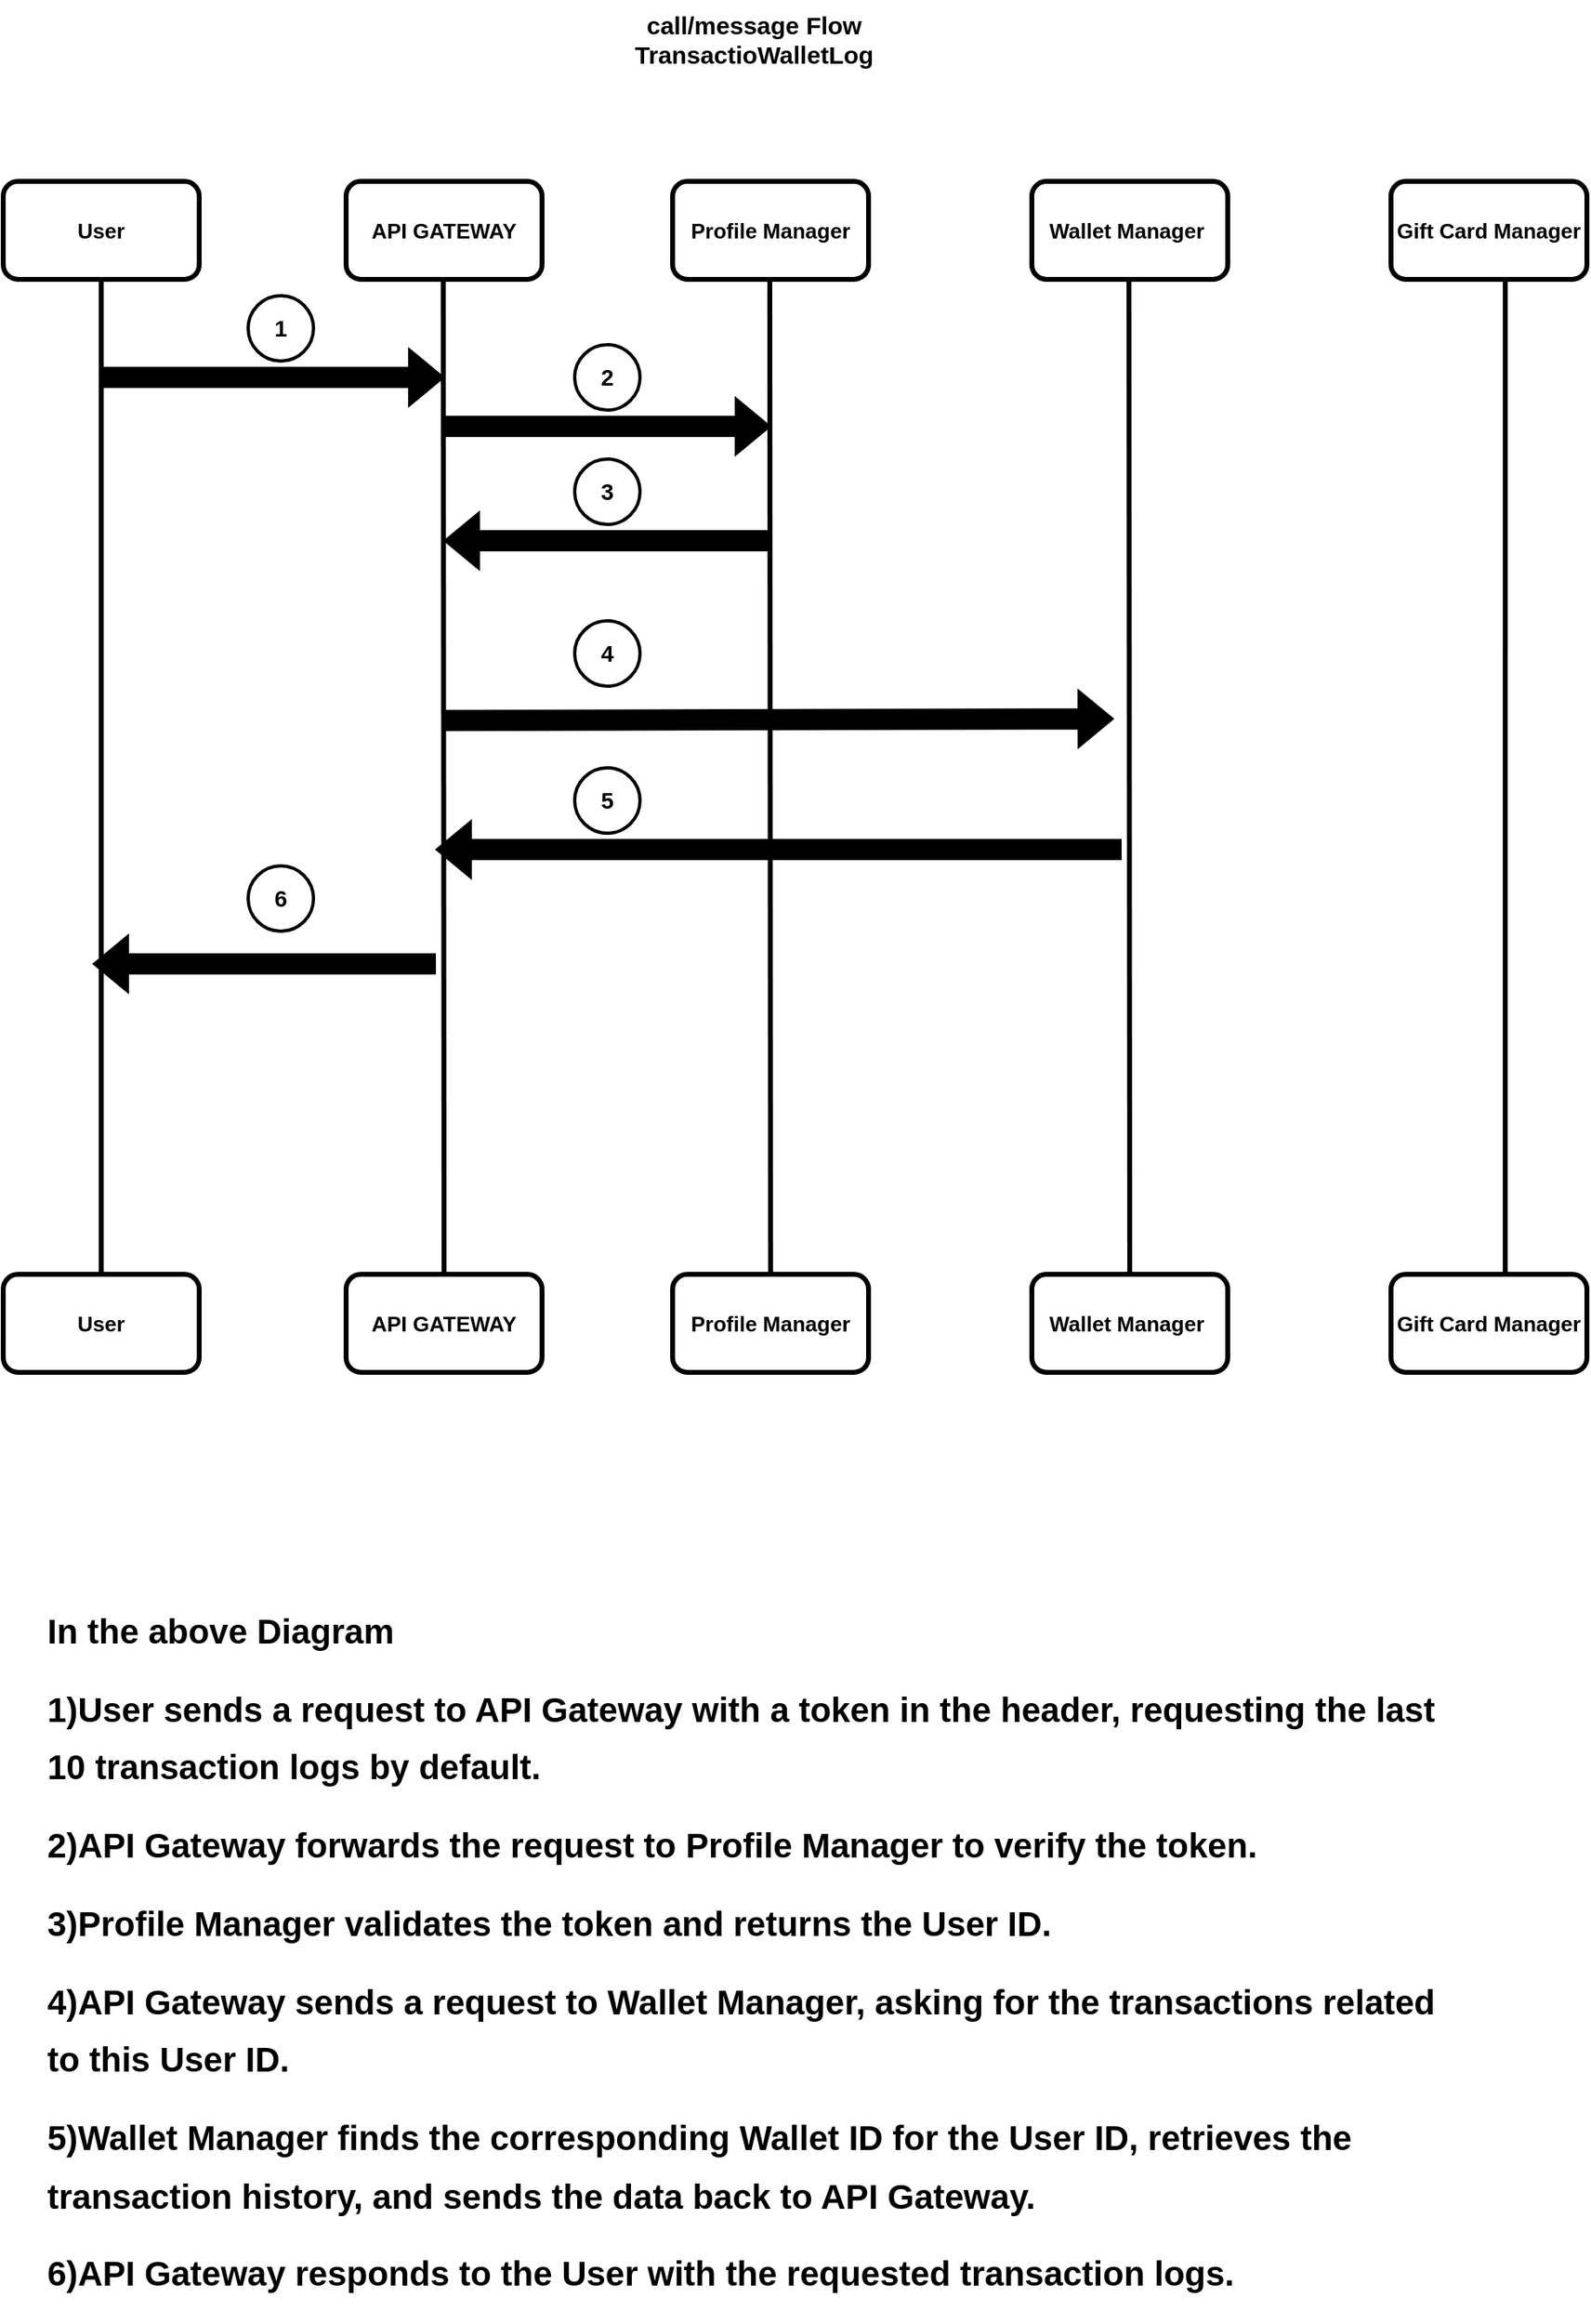 <mxfile>
    <diagram id="ChXilcV_p1pYTyLqrAH8" name="Page-1">
        <mxGraphModel dx="1355" dy="-1405" grid="1" gridSize="10" guides="1" tooltips="1" connect="1" arrows="1" fold="1" page="1" pageScale="1" pageWidth="850" pageHeight="1100" math="0" shadow="0">
            <root>
                <mxCell id="0"/>
                <mxCell id="1" parent="0"/>
                <mxCell id="2" value="" style="endArrow=none;html=1;rounded=0;strokeColor=default;strokeWidth=3;" edge="1" parent="1" source="25">
                    <mxGeometry width="50" height="50" relative="1" as="geometry">
                        <mxPoint x="460" y="2541" as="sourcePoint"/>
                        <mxPoint x="510" y="2491" as="targetPoint"/>
                    </mxGeometry>
                </mxCell>
                <mxCell id="3" value="" style="endArrow=none;html=1;rounded=0;strokeColor=default;strokeWidth=3;" edge="1" parent="1" source="26">
                    <mxGeometry width="50" height="50" relative="1" as="geometry">
                        <mxPoint x="719.5" y="3181" as="sourcePoint"/>
                        <mxPoint x="719.5" y="2491" as="targetPoint"/>
                    </mxGeometry>
                </mxCell>
                <mxCell id="4" value="" style="endArrow=none;html=1;rounded=0;strokeColor=default;strokeWidth=3;exitX=0.583;exitY=0.167;exitDx=0;exitDy=0;exitPerimeter=0;" edge="1" parent="1" source="29">
                    <mxGeometry width="50" height="50" relative="1" as="geometry">
                        <mxPoint x="1370" y="3181" as="sourcePoint"/>
                        <mxPoint x="1370" y="2491" as="targetPoint"/>
                    </mxGeometry>
                </mxCell>
                <mxCell id="5" value="" style="endArrow=none;html=1;rounded=0;strokeColor=default;strokeWidth=3;" edge="1" parent="1" source="28">
                    <mxGeometry width="50" height="50" relative="1" as="geometry">
                        <mxPoint x="1139.5" y="3181" as="sourcePoint"/>
                        <mxPoint x="1139.5" y="2491" as="targetPoint"/>
                    </mxGeometry>
                </mxCell>
                <mxCell id="6" value="" style="endArrow=none;html=1;rounded=0;strokeColor=default;strokeWidth=3;" edge="1" parent="1" source="27">
                    <mxGeometry width="50" height="50" relative="1" as="geometry">
                        <mxPoint x="919.5" y="3181" as="sourcePoint"/>
                        <mxPoint x="919.5" y="2491" as="targetPoint"/>
                    </mxGeometry>
                </mxCell>
                <mxCell id="7" value="User" style="rounded=1;whiteSpace=wrap;html=1;fontSize=13;fontStyle=1;strokeWidth=3;" vertex="1" parent="1">
                    <mxGeometry x="450" y="2431" width="120" height="60" as="geometry"/>
                </mxCell>
                <mxCell id="8" value="API GATEWAY" style="rounded=1;whiteSpace=wrap;html=1;fontSize=13;fontStyle=1;strokeWidth=3;" vertex="1" parent="1">
                    <mxGeometry x="660" y="2431" width="120" height="60" as="geometry"/>
                </mxCell>
                <mxCell id="9" value="Wallet Manager&amp;nbsp;" style="rounded=1;whiteSpace=wrap;html=1;fontSize=13;fontStyle=1;strokeWidth=3;" vertex="1" parent="1">
                    <mxGeometry x="1080" y="2431" width="120" height="60" as="geometry"/>
                </mxCell>
                <mxCell id="10" value="Gift Card Manager" style="rounded=1;whiteSpace=wrap;html=1;fontSize=13;fontStyle=1;strokeWidth=3;" vertex="1" parent="1">
                    <mxGeometry x="1300" y="2431" width="120" height="60" as="geometry"/>
                </mxCell>
                <mxCell id="11" value="Profile Manager" style="rounded=1;whiteSpace=wrap;html=1;fontSize=13;fontStyle=1;strokeWidth=3;" vertex="1" parent="1">
                    <mxGeometry x="860" y="2431" width="120" height="60" as="geometry"/>
                </mxCell>
                <mxCell id="12" value="" style="shape=flexArrow;endArrow=classic;html=1;rounded=0;strokeWidth=2;fillColor=#000000;" edge="1" parent="1">
                    <mxGeometry width="50" height="50" relative="1" as="geometry">
                        <mxPoint x="510" y="2551" as="sourcePoint"/>
                        <mxPoint x="720" y="2551" as="targetPoint"/>
                    </mxGeometry>
                </mxCell>
                <mxCell id="13" value="" style="shape=flexArrow;endArrow=classic;html=1;rounded=0;strokeWidth=2;fillColor=#000000;" edge="1" parent="1">
                    <mxGeometry width="50" height="50" relative="1" as="geometry">
                        <mxPoint x="720" y="2581" as="sourcePoint"/>
                        <mxPoint x="920" y="2581" as="targetPoint"/>
                    </mxGeometry>
                </mxCell>
                <mxCell id="14" value="" style="shape=flexArrow;endArrow=classic;html=1;rounded=0;strokeWidth=2;fillColor=#000000;" edge="1" parent="1">
                    <mxGeometry width="50" height="50" relative="1" as="geometry">
                        <mxPoint x="920" y="2651" as="sourcePoint"/>
                        <mxPoint x="720" y="2651" as="targetPoint"/>
                    </mxGeometry>
                </mxCell>
                <mxCell id="15" value="" style="shape=flexArrow;endArrow=classic;html=1;rounded=0;strokeWidth=2;fillColor=#000000;" edge="1" parent="1">
                    <mxGeometry width="50" height="50" relative="1" as="geometry">
                        <mxPoint x="715" y="2910" as="sourcePoint"/>
                        <mxPoint x="505" y="2910" as="targetPoint"/>
                    </mxGeometry>
                </mxCell>
                <mxCell id="16" value="&lt;b&gt;&lt;font style=&quot;font-size: 14px;&quot;&gt;1&lt;/font&gt;&lt;/b&gt;" style="ellipse;whiteSpace=wrap;html=1;aspect=fixed;fillColor=none;strokeWidth=2;" vertex="1" parent="1">
                    <mxGeometry x="600" y="2501" width="40" height="40" as="geometry"/>
                </mxCell>
                <mxCell id="17" value="&lt;b&gt;&lt;font style=&quot;font-size: 14px;&quot;&gt;4&lt;/font&gt;&lt;/b&gt;" style="ellipse;whiteSpace=wrap;html=1;aspect=fixed;fillColor=none;strokeWidth=2;" vertex="1" parent="1">
                    <mxGeometry x="800" y="2700" width="40" height="40" as="geometry"/>
                </mxCell>
                <mxCell id="18" value="&lt;b&gt;&lt;font style=&quot;font-size: 14px;&quot;&gt;3&lt;/font&gt;&lt;/b&gt;" style="ellipse;whiteSpace=wrap;html=1;aspect=fixed;fillColor=none;strokeWidth=2;" vertex="1" parent="1">
                    <mxGeometry x="800" y="2601" width="40" height="40" as="geometry"/>
                </mxCell>
                <mxCell id="19" value="&lt;b&gt;&lt;font style=&quot;font-size: 14px;&quot;&gt;2&lt;/font&gt;&lt;/b&gt;" style="ellipse;whiteSpace=wrap;html=1;aspect=fixed;fillColor=none;strokeWidth=2;" vertex="1" parent="1">
                    <mxGeometry x="800" y="2531" width="40" height="40" as="geometry"/>
                </mxCell>
                <mxCell id="20" value="" style="shape=flexArrow;endArrow=classic;html=1;rounded=0;strokeWidth=2;fillColor=#000000;" edge="1" parent="1">
                    <mxGeometry width="50" height="50" relative="1" as="geometry">
                        <mxPoint x="720" y="2761" as="sourcePoint"/>
                        <mxPoint x="1130" y="2760" as="targetPoint"/>
                    </mxGeometry>
                </mxCell>
                <mxCell id="21" value="" style="shape=flexArrow;endArrow=classic;html=1;rounded=0;strokeWidth=2;fillColor=#000000;" edge="1" parent="1">
                    <mxGeometry width="50" height="50" relative="1" as="geometry">
                        <mxPoint x="1135" y="2840" as="sourcePoint"/>
                        <mxPoint x="715" y="2840" as="targetPoint"/>
                    </mxGeometry>
                </mxCell>
                <mxCell id="22" value="&lt;b&gt;&lt;font style=&quot;font-size: 14px;&quot;&gt;5&lt;/font&gt;&lt;/b&gt;" style="ellipse;whiteSpace=wrap;html=1;aspect=fixed;fillColor=none;strokeWidth=2;" vertex="1" parent="1">
                    <mxGeometry x="800" y="2790" width="40" height="40" as="geometry"/>
                </mxCell>
                <mxCell id="23" value="&lt;b&gt;&lt;font style=&quot;font-size: 14px;&quot;&gt;6&lt;/font&gt;&lt;/b&gt;" style="ellipse;whiteSpace=wrap;html=1;aspect=fixed;fillColor=none;strokeWidth=2;" vertex="1" parent="1">
                    <mxGeometry x="600" y="2850" width="40" height="40" as="geometry"/>
                </mxCell>
                <mxCell id="24" value="" style="group" vertex="1" connectable="0" parent="1">
                    <mxGeometry x="450" y="3100" width="970" height="60" as="geometry"/>
                </mxCell>
                <mxCell id="25" value="User" style="rounded=1;whiteSpace=wrap;html=1;fontSize=13;fontStyle=1;strokeWidth=3;" vertex="1" parent="24">
                    <mxGeometry width="120" height="60" as="geometry"/>
                </mxCell>
                <mxCell id="26" value="API GATEWAY" style="rounded=1;whiteSpace=wrap;html=1;fontSize=13;fontStyle=1;strokeWidth=3;" vertex="1" parent="24">
                    <mxGeometry x="210" width="120" height="60" as="geometry"/>
                </mxCell>
                <mxCell id="27" value="Profile Manager" style="rounded=1;whiteSpace=wrap;html=1;fontSize=13;fontStyle=1;strokeWidth=3;" vertex="1" parent="24">
                    <mxGeometry x="410" width="120" height="60" as="geometry"/>
                </mxCell>
                <mxCell id="28" value="Wallet Manager&amp;nbsp;" style="rounded=1;whiteSpace=wrap;html=1;fontSize=13;fontStyle=1;strokeWidth=3;" vertex="1" parent="24">
                    <mxGeometry x="630" width="120" height="60" as="geometry"/>
                </mxCell>
                <mxCell id="29" value="Gift Card Manager" style="rounded=1;whiteSpace=wrap;html=1;fontSize=13;fontStyle=1;strokeWidth=3;" vertex="1" parent="24">
                    <mxGeometry x="850" width="120" height="60" as="geometry"/>
                </mxCell>
                <mxCell id="30" value="&lt;div style=&quot;line-height: 170%;&quot;&gt;&lt;p data-end=&quot;60&quot; data-start=&quot;34&quot;&gt;&lt;strong data-end=&quot;58&quot; data-start=&quot;34&quot;&gt;&lt;font style=&quot;font-size: 21px; line-height: 170%;&quot;&gt;In the above Diagram&lt;/font&gt;&lt;/strong&gt;&lt;/p&gt;&lt;p data-end=&quot;60&quot; data-start=&quot;34&quot;&gt;&lt;strong data-end=&quot;58&quot; data-start=&quot;34&quot;&gt;&lt;font style=&quot;font-size: 21px; line-height: 170%;&quot;&gt;1)&lt;/font&gt;&lt;/strong&gt;&lt;b style=&quot;background-color: transparent; color: light-dark(rgb(0, 0, 0), rgb(255, 255, 255));&quot;&gt;&lt;font style=&quot;font-size: 21px; line-height: 170%;&quot;&gt;User sends a request to API Gateway with a token in the header, requesting the last 10 transaction logs by default.&lt;/font&gt;&lt;/b&gt;&lt;/p&gt;&lt;p data-end=&quot;60&quot; data-start=&quot;34&quot;&gt;&lt;b style=&quot;background-color: transparent; color: light-dark(rgb(0, 0, 0), rgb(255, 255, 255));&quot;&gt;&lt;font style=&quot;font-size: 21px; line-height: 170%;&quot;&gt;2)&lt;/font&gt;&lt;/b&gt;&lt;b style=&quot;background-color: transparent; color: light-dark(rgb(0, 0, 0), rgb(255, 255, 255));&quot;&gt;&lt;font style=&quot;font-size: 21px; line-height: 170%;&quot;&gt;API Gateway forwards the request to Profile Manager to verify the token.&lt;/font&gt;&lt;/b&gt;&lt;/p&gt;&lt;p data-end=&quot;60&quot; data-start=&quot;34&quot;&gt;&lt;b style=&quot;background-color: transparent; color: light-dark(rgb(0, 0, 0), rgb(255, 255, 255));&quot;&gt;&lt;font style=&quot;font-size: 21px; line-height: 170%;&quot;&gt;3)&lt;/font&gt;&lt;/b&gt;&lt;b style=&quot;background-color: transparent; color: light-dark(rgb(0, 0, 0), rgb(255, 255, 255));&quot;&gt;&lt;font style=&quot;font-size: 21px; line-height: 170%;&quot;&gt;Profile Manager validates the token and returns the User ID.&lt;/font&gt;&lt;/b&gt;&lt;/p&gt;&lt;p data-end=&quot;60&quot; data-start=&quot;34&quot;&gt;&lt;b style=&quot;background-color: transparent; color: light-dark(rgb(0, 0, 0), rgb(255, 255, 255));&quot;&gt;&lt;font style=&quot;font-size: 21px; line-height: 170%;&quot;&gt;4)&lt;/font&gt;&lt;/b&gt;&lt;b style=&quot;background-color: transparent; color: light-dark(rgb(0, 0, 0), rgb(255, 255, 255));&quot;&gt;&lt;font style=&quot;font-size: 21px; line-height: 170%;&quot;&gt;API Gateway sends a request to Wallet Manager, asking for the transactions related to this User ID.&lt;/font&gt;&lt;/b&gt;&lt;/p&gt;&lt;p data-end=&quot;60&quot; data-start=&quot;34&quot;&gt;&lt;b style=&quot;background-color: transparent; color: light-dark(rgb(0, 0, 0), rgb(255, 255, 255));&quot;&gt;&lt;font style=&quot;font-size: 21px; line-height: 170%;&quot;&gt;5)&lt;/font&gt;&lt;/b&gt;&lt;b style=&quot;background-color: transparent; color: light-dark(rgb(0, 0, 0), rgb(255, 255, 255));&quot;&gt;&lt;font style=&quot;font-size: 21px; line-height: 170%;&quot;&gt;Wallet Manager finds the corresponding Wallet ID for the User ID, retrieves the transaction history, and sends the data back to API Gateway.&lt;/font&gt;&lt;/b&gt;&lt;/p&gt;&lt;p data-end=&quot;60&quot; data-start=&quot;34&quot;&gt;&lt;b style=&quot;background-color: transparent; color: light-dark(rgb(0, 0, 0), rgb(255, 255, 255));&quot;&gt;&lt;font style=&quot;font-size: 21px; line-height: 170%;&quot;&gt;6)&lt;/font&gt;&lt;/b&gt;&lt;b style=&quot;background-color: transparent; color: light-dark(rgb(0, 0, 0), rgb(255, 255, 255));&quot;&gt;&lt;font style=&quot;font-size: 21px; line-height: 170%;&quot;&gt;API Gateway responds to the User with the requested transaction logs.&lt;/font&gt;&lt;/b&gt;&lt;/p&gt;&lt;/div&gt;" style="text;html=1;align=left;verticalAlign=middle;whiteSpace=wrap;rounded=0;" vertex="1" parent="1">
                    <mxGeometry x="475" y="3500" width="865" height="30" as="geometry"/>
                </mxCell>
                <mxCell id="31" value="&lt;b&gt;&lt;font style=&quot;font-size: 15px;&quot;&gt;call/message Flow&lt;/font&gt;&lt;/b&gt;&lt;div&gt;&lt;span style=&quot;font-size: 15px;&quot;&gt;&lt;b&gt;TransactioWalletLog&lt;/b&gt;&lt;/span&gt;&lt;/div&gt;" style="text;html=1;whiteSpace=wrap;overflow=hidden;rounded=0;align=center;" vertex="1" parent="1">
                    <mxGeometry x="815" y="2320" width="190" height="50" as="geometry"/>
                </mxCell>
            </root>
        </mxGraphModel>
    </diagram>
</mxfile>